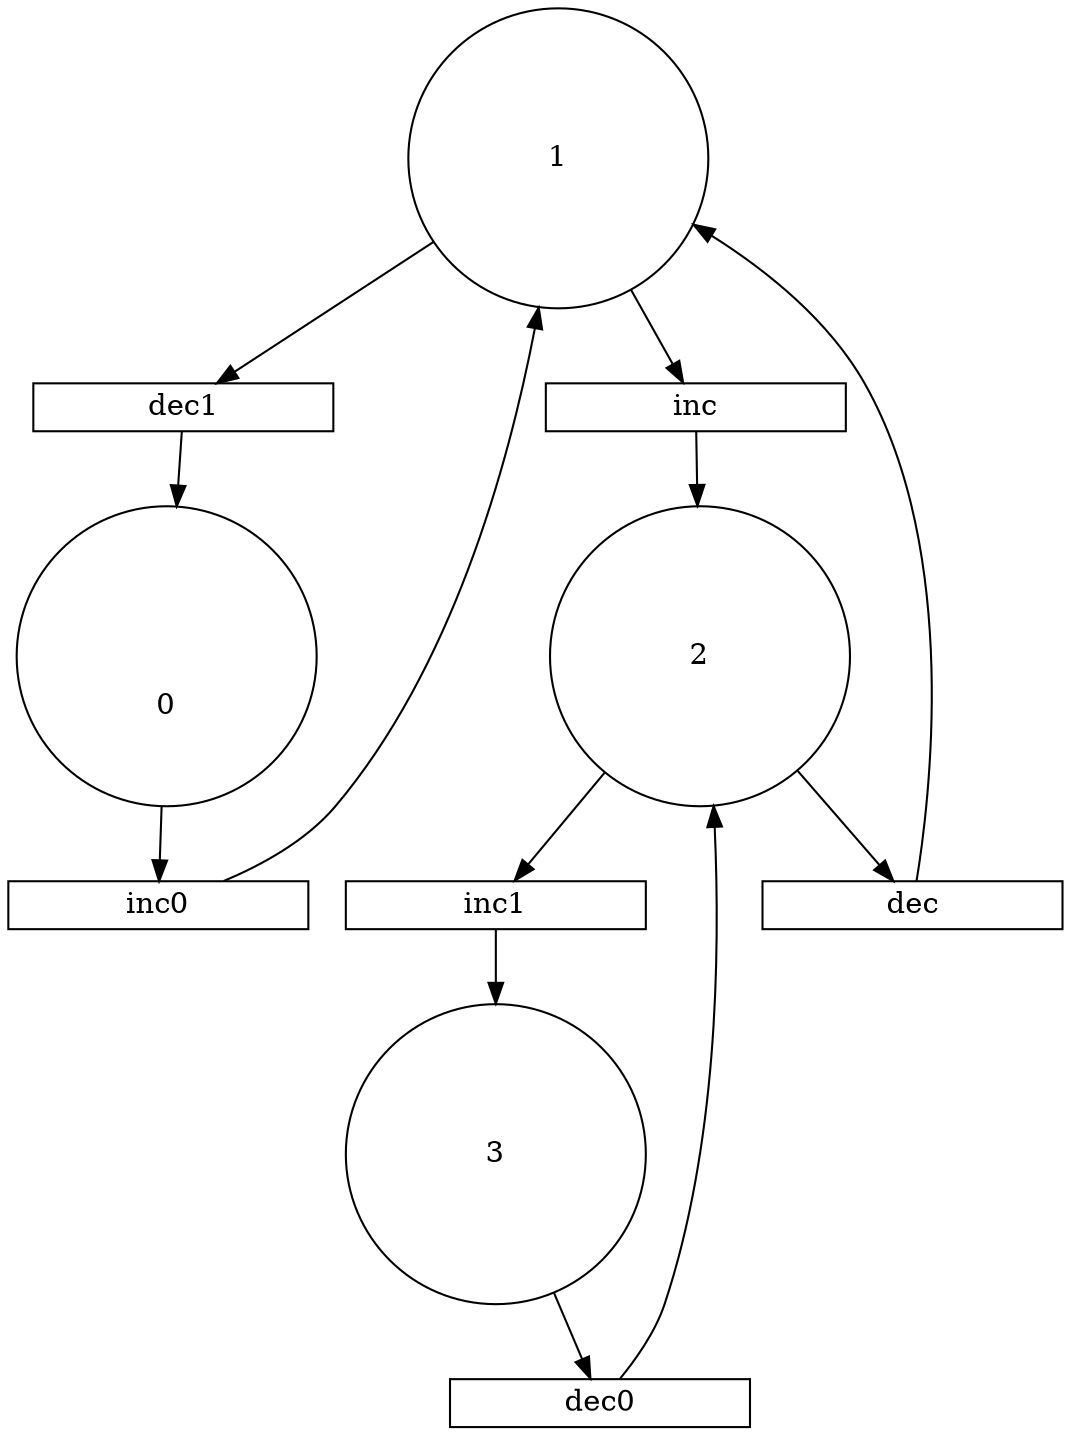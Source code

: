 digraph G {
subgraph place {
graph [shape=circle,color=gray];
node [shape=circle,fixedsize=true,width=2];
1;
0 [image="dot .png" label="


0"];
0;
3;
2;
}
subgraph transitions {
node [shape=rect,height=0.2,width=2];
inc0;
inc1;
dec;
dec0;
dec1;
inc;
} 
2->dec;
dec->1;
3->dec0;
dec0->2;
1->dec1;
dec1->0;
1->inc;
inc->2;
0->inc0;
inc0->1;
2->inc1;
inc1->3;
}
